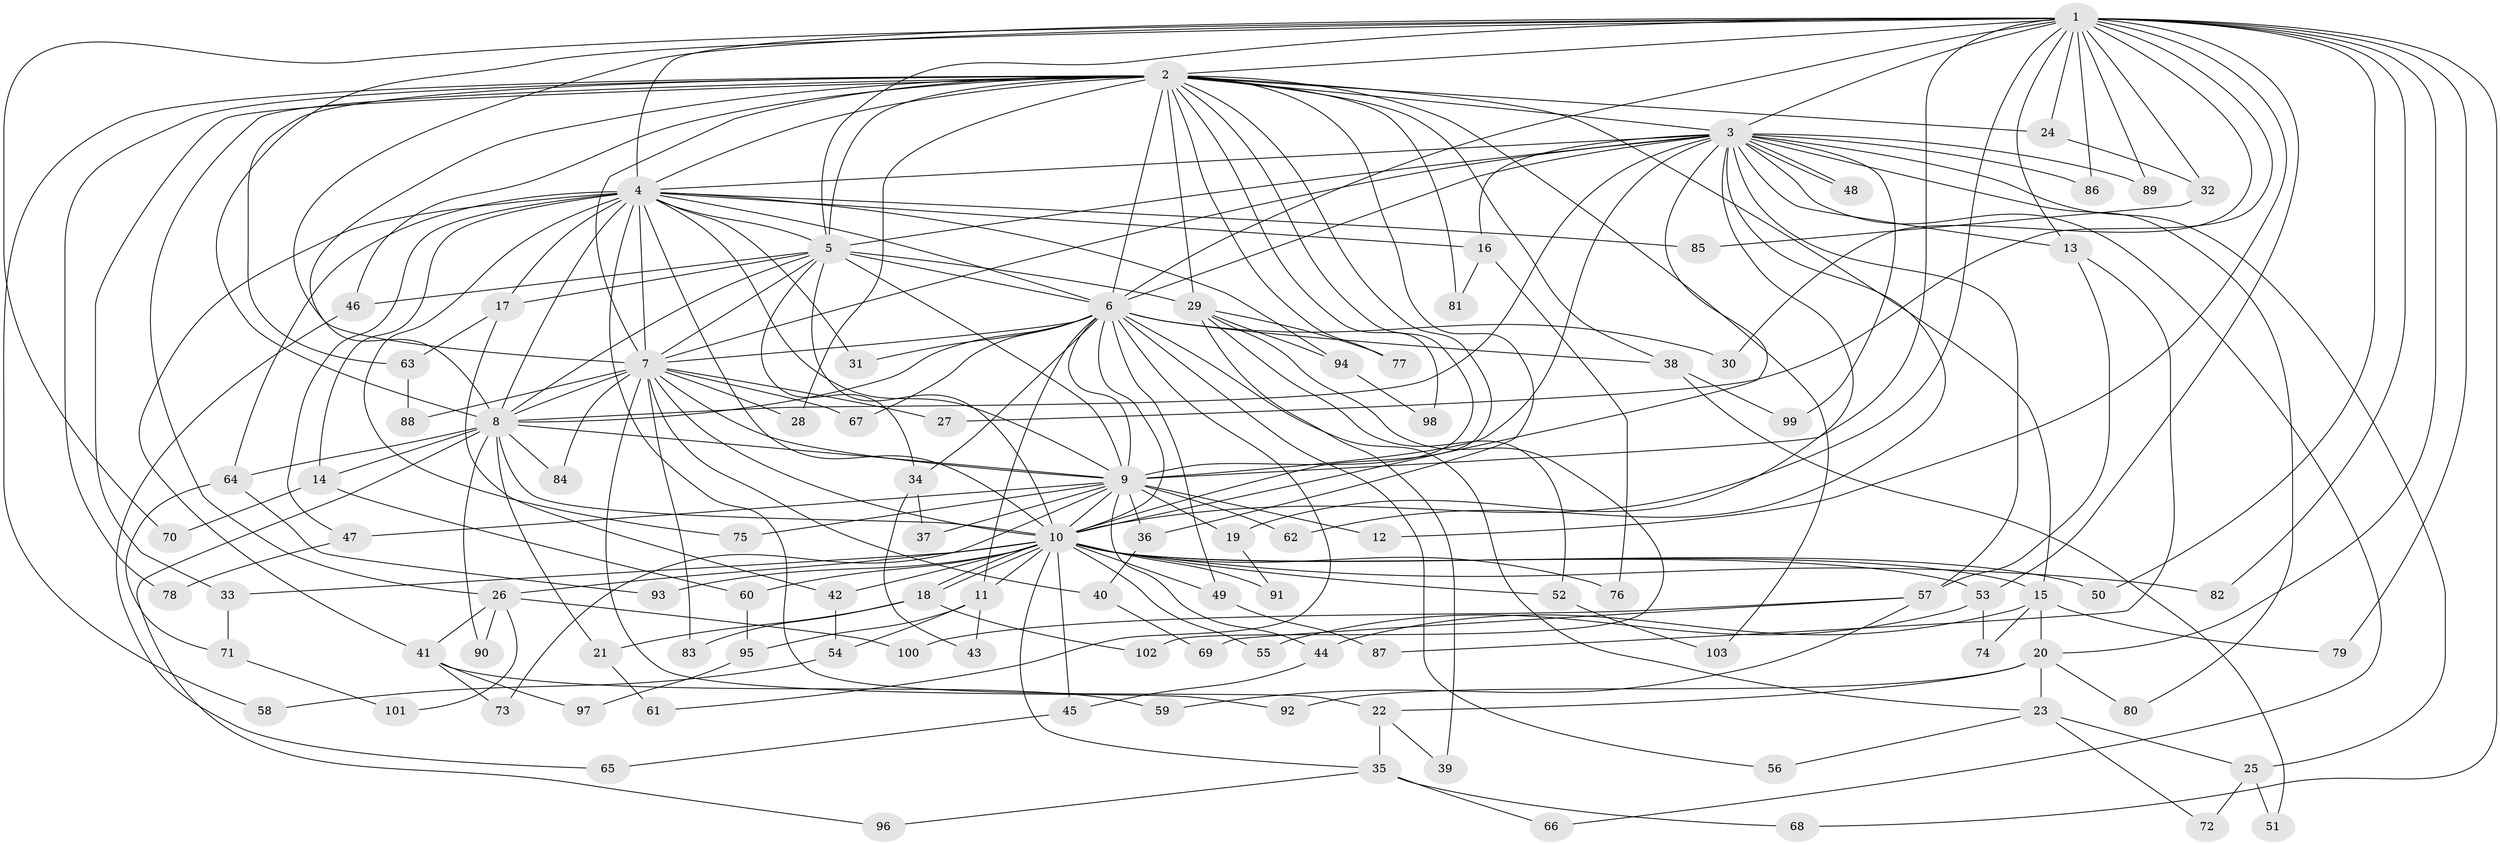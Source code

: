 // coarse degree distribution, {18: 0.03333333333333333, 20: 0.06666666666666667, 14: 0.06666666666666667, 13: 0.06666666666666667, 10: 0.06666666666666667, 5: 0.06666666666666667, 2: 0.26666666666666666, 4: 0.1, 6: 0.06666666666666667, 7: 0.03333333333333333, 3: 0.13333333333333333, 1: 0.03333333333333333}
// Generated by graph-tools (version 1.1) at 2025/17/03/04/25 18:17:26]
// undirected, 103 vertices, 231 edges
graph export_dot {
graph [start="1"]
  node [color=gray90,style=filled];
  1;
  2;
  3;
  4;
  5;
  6;
  7;
  8;
  9;
  10;
  11;
  12;
  13;
  14;
  15;
  16;
  17;
  18;
  19;
  20;
  21;
  22;
  23;
  24;
  25;
  26;
  27;
  28;
  29;
  30;
  31;
  32;
  33;
  34;
  35;
  36;
  37;
  38;
  39;
  40;
  41;
  42;
  43;
  44;
  45;
  46;
  47;
  48;
  49;
  50;
  51;
  52;
  53;
  54;
  55;
  56;
  57;
  58;
  59;
  60;
  61;
  62;
  63;
  64;
  65;
  66;
  67;
  68;
  69;
  70;
  71;
  72;
  73;
  74;
  75;
  76;
  77;
  78;
  79;
  80;
  81;
  82;
  83;
  84;
  85;
  86;
  87;
  88;
  89;
  90;
  91;
  92;
  93;
  94;
  95;
  96;
  97;
  98;
  99;
  100;
  101;
  102;
  103;
  1 -- 2;
  1 -- 3;
  1 -- 4;
  1 -- 5;
  1 -- 6;
  1 -- 7;
  1 -- 8;
  1 -- 9;
  1 -- 10;
  1 -- 12;
  1 -- 13;
  1 -- 20;
  1 -- 24;
  1 -- 27;
  1 -- 30;
  1 -- 32;
  1 -- 50;
  1 -- 53;
  1 -- 68;
  1 -- 70;
  1 -- 79;
  1 -- 82;
  1 -- 86;
  1 -- 89;
  2 -- 3;
  2 -- 4;
  2 -- 5;
  2 -- 6;
  2 -- 7;
  2 -- 8;
  2 -- 9;
  2 -- 10;
  2 -- 15;
  2 -- 24;
  2 -- 26;
  2 -- 28;
  2 -- 29;
  2 -- 33;
  2 -- 36;
  2 -- 38;
  2 -- 46;
  2 -- 58;
  2 -- 63;
  2 -- 77;
  2 -- 78;
  2 -- 81;
  2 -- 98;
  2 -- 103;
  3 -- 4;
  3 -- 5;
  3 -- 6;
  3 -- 7;
  3 -- 8;
  3 -- 9;
  3 -- 10;
  3 -- 13;
  3 -- 16;
  3 -- 19;
  3 -- 25;
  3 -- 48;
  3 -- 48;
  3 -- 57;
  3 -- 62;
  3 -- 66;
  3 -- 80;
  3 -- 86;
  3 -- 89;
  3 -- 99;
  4 -- 5;
  4 -- 6;
  4 -- 7;
  4 -- 8;
  4 -- 9;
  4 -- 10;
  4 -- 14;
  4 -- 16;
  4 -- 17;
  4 -- 22;
  4 -- 31;
  4 -- 41;
  4 -- 47;
  4 -- 64;
  4 -- 75;
  4 -- 85;
  4 -- 94;
  5 -- 6;
  5 -- 7;
  5 -- 8;
  5 -- 9;
  5 -- 10;
  5 -- 17;
  5 -- 29;
  5 -- 34;
  5 -- 46;
  6 -- 7;
  6 -- 8;
  6 -- 9;
  6 -- 10;
  6 -- 11;
  6 -- 23;
  6 -- 30;
  6 -- 31;
  6 -- 34;
  6 -- 38;
  6 -- 49;
  6 -- 56;
  6 -- 61;
  6 -- 67;
  7 -- 8;
  7 -- 9;
  7 -- 10;
  7 -- 27;
  7 -- 28;
  7 -- 40;
  7 -- 67;
  7 -- 83;
  7 -- 84;
  7 -- 88;
  7 -- 92;
  8 -- 9;
  8 -- 10;
  8 -- 14;
  8 -- 21;
  8 -- 64;
  8 -- 84;
  8 -- 90;
  8 -- 96;
  9 -- 10;
  9 -- 12;
  9 -- 19;
  9 -- 36;
  9 -- 37;
  9 -- 44;
  9 -- 47;
  9 -- 62;
  9 -- 73;
  9 -- 75;
  10 -- 11;
  10 -- 15;
  10 -- 18;
  10 -- 18;
  10 -- 26;
  10 -- 33;
  10 -- 35;
  10 -- 42;
  10 -- 45;
  10 -- 49;
  10 -- 50;
  10 -- 52;
  10 -- 53;
  10 -- 55;
  10 -- 60;
  10 -- 76;
  10 -- 82;
  10 -- 91;
  10 -- 93;
  11 -- 43;
  11 -- 54;
  11 -- 95;
  13 -- 57;
  13 -- 87;
  14 -- 60;
  14 -- 70;
  15 -- 20;
  15 -- 44;
  15 -- 74;
  15 -- 79;
  16 -- 76;
  16 -- 81;
  17 -- 42;
  17 -- 63;
  18 -- 21;
  18 -- 83;
  18 -- 102;
  19 -- 91;
  20 -- 22;
  20 -- 23;
  20 -- 80;
  20 -- 92;
  21 -- 61;
  22 -- 35;
  22 -- 39;
  23 -- 25;
  23 -- 56;
  23 -- 72;
  24 -- 32;
  25 -- 51;
  25 -- 72;
  26 -- 41;
  26 -- 90;
  26 -- 100;
  26 -- 101;
  29 -- 39;
  29 -- 52;
  29 -- 77;
  29 -- 94;
  29 -- 102;
  32 -- 85;
  33 -- 71;
  34 -- 37;
  34 -- 43;
  35 -- 66;
  35 -- 68;
  35 -- 96;
  36 -- 40;
  38 -- 51;
  38 -- 99;
  40 -- 69;
  41 -- 59;
  41 -- 73;
  41 -- 97;
  42 -- 54;
  44 -- 45;
  45 -- 65;
  46 -- 65;
  47 -- 78;
  49 -- 87;
  52 -- 103;
  53 -- 55;
  53 -- 74;
  54 -- 58;
  57 -- 59;
  57 -- 69;
  57 -- 100;
  60 -- 95;
  63 -- 88;
  64 -- 71;
  64 -- 93;
  71 -- 101;
  94 -- 98;
  95 -- 97;
}
